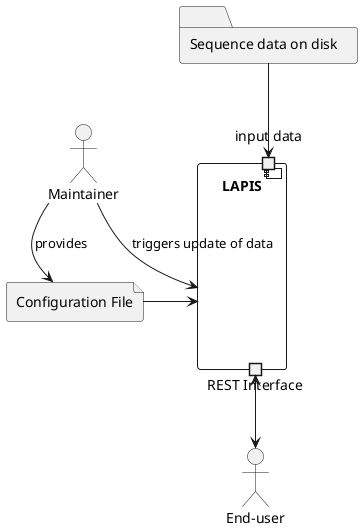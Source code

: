 @startuml

actor Enduser as "End-user"
actor maintainer as "Maintainer"

component LAPIS as "LAPIS" {
    portout restInterface as "REST Interface"
    portin inputData as "input data"
}


folder InputData as "Sequence data on disk" {
}



file "Configuration File" as config



Enduser <-up-> restInterface


InputData -d-> inputData


maintainer -d-> config: provides
maintainer -> LAPIS: triggers update of data

config -r-> LAPIS



@enduml